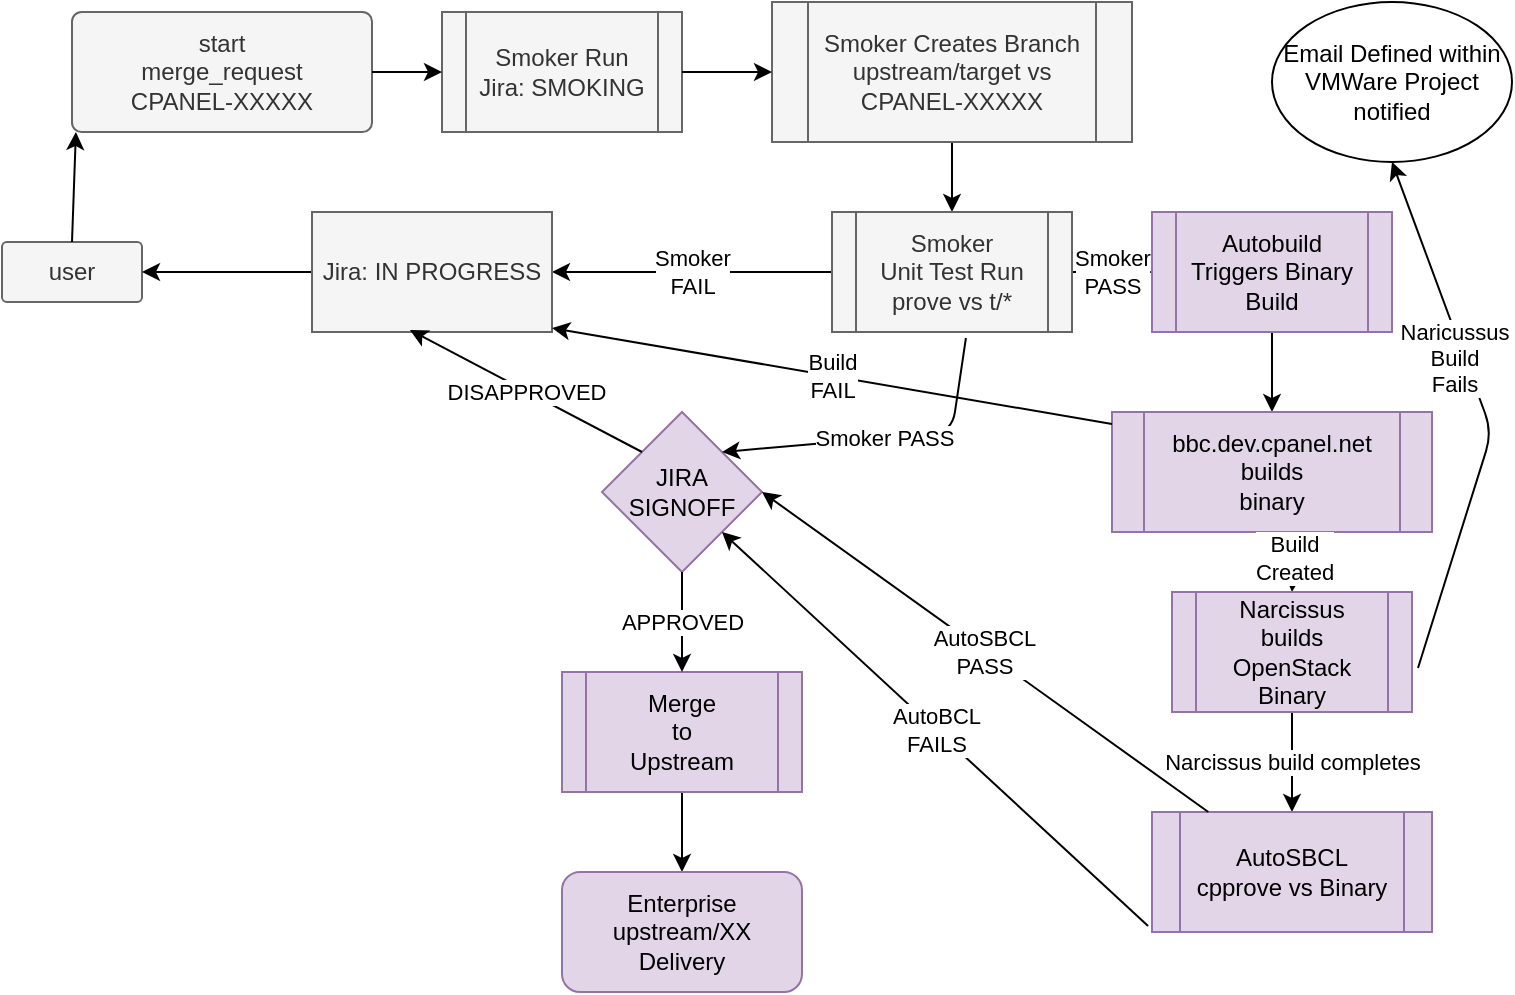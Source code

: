 <mxfile version="10.7.7" type="github"><diagram id="uPV8g8MUBTFGjLk0Orzq" name="Page-1"><mxGraphModel dx="1288" dy="710" grid="1" gridSize="10" guides="1" tooltips="1" connect="1" arrows="1" fold="1" page="1" pageScale="1" pageWidth="850" pageHeight="1100" math="0" shadow="0"><root><mxCell id="0"/><mxCell id="1" parent="0"/><object label="&lt;div&gt;start&lt;/div&gt;&lt;div&gt;merge_request&lt;/div&gt;&lt;div&gt;CPANEL-XXXXX&lt;br&gt;&lt;/div&gt;" id="9Sy3RJd47QlUpjRNtvzD-1"><mxCell style="rounded=1;whiteSpace=wrap;html=1;glass=0;arcSize=8;fillColor=#f5f5f5;strokeColor=#666666;fontColor=#333333;" vertex="1" parent="1"><mxGeometry x="120" y="60" width="150" height="60" as="geometry"/></mxCell></object><mxCell id="9Sy3RJd47QlUpjRNtvzD-6" value="&lt;div&gt;Smoker Run&lt;/div&gt;&lt;div&gt;Jira: SMOKING&lt;br&gt;&lt;/div&gt;" style="shape=process;whiteSpace=wrap;html=1;backgroundOutline=1;glass=0;fillColor=#f5f5f5;strokeColor=#666666;fontColor=#333333;" vertex="1" parent="1"><mxGeometry x="305" y="60" width="120" height="60" as="geometry"/></mxCell><mxCell id="9Sy3RJd47QlUpjRNtvzD-93" value="" style="edgeStyle=orthogonalEdgeStyle;rounded=0;orthogonalLoop=1;jettySize=auto;html=1;" edge="1" parent="1" source="9Sy3RJd47QlUpjRNtvzD-12" target="9Sy3RJd47QlUpjRNtvzD-18"><mxGeometry relative="1" as="geometry"/></mxCell><mxCell id="9Sy3RJd47QlUpjRNtvzD-12" value="&lt;div&gt;Smoker Creates Branch&lt;/div&gt;&lt;div&gt;upstream/target vs CPANEL-XXXXX&lt;br&gt;&lt;/div&gt;" style="shape=process;whiteSpace=wrap;html=1;backgroundOutline=1;glass=0;fillColor=#f5f5f5;strokeColor=#666666;fontColor=#333333;" vertex="1" parent="1"><mxGeometry x="470" y="55" width="180" height="70" as="geometry"/></mxCell><mxCell id="9Sy3RJd47QlUpjRNtvzD-16" value="" style="endArrow=classic;html=1;entryX=0;entryY=0.5;entryDx=0;entryDy=0;exitX=1;exitY=0.5;exitDx=0;exitDy=0;" edge="1" parent="1" source="9Sy3RJd47QlUpjRNtvzD-1" target="9Sy3RJd47QlUpjRNtvzD-6"><mxGeometry width="50" height="50" relative="1" as="geometry"><mxPoint x="20" y="390" as="sourcePoint"/><mxPoint x="70" y="340" as="targetPoint"/></mxGeometry></mxCell><mxCell id="9Sy3RJd47QlUpjRNtvzD-17" value="" style="endArrow=classic;html=1;entryX=0;entryY=0.5;entryDx=0;entryDy=0;exitX=1;exitY=0.5;exitDx=0;exitDy=0;" edge="1" parent="1" source="9Sy3RJd47QlUpjRNtvzD-6" target="9Sy3RJd47QlUpjRNtvzD-12"><mxGeometry width="50" height="50" relative="1" as="geometry"><mxPoint x="20" y="390" as="sourcePoint"/><mxPoint x="70" y="340" as="targetPoint"/></mxGeometry></mxCell><mxCell id="9Sy3RJd47QlUpjRNtvzD-29" value="&lt;div&gt;Smoker&lt;/div&gt;&lt;div&gt;FAIL&lt;br&gt;&lt;/div&gt;" style="edgeStyle=orthogonalEdgeStyle;rounded=0;orthogonalLoop=1;jettySize=auto;html=1;entryX=1;entryY=0.5;entryDx=0;entryDy=0;" edge="1" parent="1" source="9Sy3RJd47QlUpjRNtvzD-18" target="9Sy3RJd47QlUpjRNtvzD-35"><mxGeometry relative="1" as="geometry"><mxPoint x="350" y="190" as="targetPoint"/></mxGeometry></mxCell><mxCell id="9Sy3RJd47QlUpjRNtvzD-96" value="&lt;div&gt;Smoker&lt;/div&gt;&lt;div&gt;PASS&lt;br&gt;&lt;/div&gt;" style="edgeStyle=orthogonalEdgeStyle;rounded=0;orthogonalLoop=1;jettySize=auto;html=1;" edge="1" parent="1" source="9Sy3RJd47QlUpjRNtvzD-18" target="9Sy3RJd47QlUpjRNtvzD-43"><mxGeometry relative="1" as="geometry"/></mxCell><mxCell id="9Sy3RJd47QlUpjRNtvzD-18" value="&lt;div&gt;Smoker&lt;/div&gt;&lt;div&gt;Unit Test Run&lt;/div&gt;&lt;div&gt;prove vs t/*&lt;br&gt;&lt;/div&gt;" style="shape=process;whiteSpace=wrap;html=1;backgroundOutline=1;glass=0;fillColor=#f5f5f5;strokeColor=#666666;fontColor=#333333;" vertex="1" parent="1"><mxGeometry x="500" y="160" width="120" height="60" as="geometry"/></mxCell><object label="&lt;div&gt;user&lt;/div&gt;" id="9Sy3RJd47QlUpjRNtvzD-22"><mxCell style="rounded=1;whiteSpace=wrap;html=1;glass=0;arcSize=8;fillColor=#f5f5f5;strokeColor=#666666;fontColor=#333333;" vertex="1" parent="1"><mxGeometry x="85" y="175" width="70" height="30" as="geometry"/></mxCell></object><mxCell id="9Sy3RJd47QlUpjRNtvzD-23" value="" style="endArrow=classic;html=1;exitX=0.5;exitY=0;exitDx=0;exitDy=0;entryX=0.013;entryY=1;entryDx=0;entryDy=0;entryPerimeter=0;" edge="1" parent="1" source="9Sy3RJd47QlUpjRNtvzD-22" target="9Sy3RJd47QlUpjRNtvzD-1"><mxGeometry width="50" height="50" relative="1" as="geometry"><mxPoint x="20" y="390" as="sourcePoint"/><mxPoint x="29" y="120" as="targetPoint"/></mxGeometry></mxCell><mxCell id="9Sy3RJd47QlUpjRNtvzD-37" value="" style="edgeStyle=orthogonalEdgeStyle;rounded=0;orthogonalLoop=1;jettySize=auto;html=1;" edge="1" parent="1" source="9Sy3RJd47QlUpjRNtvzD-35" target="9Sy3RJd47QlUpjRNtvzD-22"><mxGeometry relative="1" as="geometry"/></mxCell><mxCell id="9Sy3RJd47QlUpjRNtvzD-35" value="Jira: IN PROGRESS" style="rounded=0;whiteSpace=wrap;html=1;glass=0;fillColor=#f5f5f5;strokeColor=#666666;fontColor=#333333;" vertex="1" parent="1"><mxGeometry x="240" y="160" width="120" height="60" as="geometry"/></mxCell><mxCell id="9Sy3RJd47QlUpjRNtvzD-46" value="" style="edgeStyle=orthogonalEdgeStyle;rounded=0;orthogonalLoop=1;jettySize=auto;html=1;" edge="1" parent="1" source="9Sy3RJd47QlUpjRNtvzD-43" target="9Sy3RJd47QlUpjRNtvzD-44"><mxGeometry relative="1" as="geometry"/></mxCell><mxCell id="9Sy3RJd47QlUpjRNtvzD-43" value="&lt;div&gt;Autobuild Triggers Binary&lt;/div&gt;&lt;div&gt;Build&lt;br&gt;&lt;/div&gt;" style="shape=process;whiteSpace=wrap;html=1;backgroundOutline=1;glass=0;labelBorderColor=none;fillColor=#e1d5e7;strokeColor=#9673a6;" vertex="1" parent="1"><mxGeometry x="660" y="160" width="120" height="60" as="geometry"/></mxCell><mxCell id="9Sy3RJd47QlUpjRNtvzD-44" value="&lt;div&gt;bbc.dev.cpanel.net&lt;/div&gt;&lt;div&gt;builds&lt;/div&gt;&lt;div&gt;binary&lt;br&gt;&lt;/div&gt;" style="shape=process;whiteSpace=wrap;html=1;backgroundOutline=1;glass=0;fillColor=#e1d5e7;strokeColor=#9673a6;" vertex="1" parent="1"><mxGeometry x="640" y="260" width="160" height="60" as="geometry"/></mxCell><mxCell id="9Sy3RJd47QlUpjRNtvzD-54" value="Narcissus build completes" style="edgeStyle=orthogonalEdgeStyle;rounded=0;orthogonalLoop=1;jettySize=auto;html=1;" edge="1" parent="1" source="9Sy3RJd47QlUpjRNtvzD-49" target="9Sy3RJd47QlUpjRNtvzD-53"><mxGeometry relative="1" as="geometry"/></mxCell><mxCell id="9Sy3RJd47QlUpjRNtvzD-53" value="&lt;div&gt;AutoSBCL&lt;/div&gt;&lt;div&gt;cpprove vs Binary&lt;/div&gt;" style="shape=process;whiteSpace=wrap;html=1;backgroundOutline=1;glass=0;fillColor=#e1d5e7;strokeColor=#9673a6;" vertex="1" parent="1"><mxGeometry x="660" y="460" width="140" height="60" as="geometry"/></mxCell><mxCell id="9Sy3RJd47QlUpjRNtvzD-112" value="" style="edgeStyle=orthogonalEdgeStyle;rounded=0;orthogonalLoop=1;jettySize=auto;html=1;" edge="1" parent="1" source="9Sy3RJd47QlUpjRNtvzD-67" target="9Sy3RJd47QlUpjRNtvzD-106"><mxGeometry relative="1" as="geometry"/></mxCell><mxCell id="9Sy3RJd47QlUpjRNtvzD-67" value="&lt;div&gt;Merge&lt;/div&gt;&lt;div&gt;to&lt;/div&gt;&lt;div&gt;Upstream&lt;br&gt;&lt;/div&gt;" style="shape=process;whiteSpace=wrap;html=1;backgroundOutline=1;glass=0;fillColor=#e1d5e7;strokeColor=#9673a6;" vertex="1" parent="1"><mxGeometry x="365" y="390" width="120" height="60" as="geometry"/></mxCell><mxCell id="9Sy3RJd47QlUpjRNtvzD-81" value="&lt;div&gt;Build&lt;/div&gt;&lt;div&gt;Created&lt;br&gt;&lt;/div&gt;" style="endArrow=classic;html=1;entryX=0.5;entryY=0;entryDx=0;entryDy=0;exitX=0.575;exitY=1.017;exitDx=0;exitDy=0;exitPerimeter=0;" edge="1" parent="1" source="9Sy3RJd47QlUpjRNtvzD-44" target="9Sy3RJd47QlUpjRNtvzD-49"><mxGeometry x="-0.154" width="50" height="50" relative="1" as="geometry"><mxPoint y="740" as="sourcePoint"/><mxPoint x="50" y="690" as="targetPoint"/><Array as="points"/><mxPoint as="offset"/></mxGeometry></mxCell><mxCell id="9Sy3RJd47QlUpjRNtvzD-84" value="&lt;div&gt;Build&lt;/div&gt;&lt;div&gt;FAIL&lt;br&gt;&lt;/div&gt;" style="endArrow=classic;html=1;entryX=1;entryY=0.967;entryDx=0;entryDy=0;exitX=0;exitY=0.1;exitDx=0;exitDy=0;exitPerimeter=0;entryPerimeter=0;" edge="1" parent="1" source="9Sy3RJd47QlUpjRNtvzD-44" target="9Sy3RJd47QlUpjRNtvzD-35"><mxGeometry width="50" height="50" relative="1" as="geometry"><mxPoint y="740" as="sourcePoint"/><mxPoint x="50" y="690" as="targetPoint"/></mxGeometry></mxCell><mxCell id="9Sy3RJd47QlUpjRNtvzD-85" value="&lt;div&gt;JIRA&lt;/div&gt;&lt;div&gt;SIGNOFF&lt;br&gt;&lt;/div&gt;" style="rhombus;whiteSpace=wrap;html=1;glass=0;fillColor=#e1d5e7;strokeColor=#9673a6;" vertex="1" parent="1"><mxGeometry x="385" y="260" width="80" height="80" as="geometry"/></mxCell><mxCell id="9Sy3RJd47QlUpjRNtvzD-86" value="&lt;div&gt;AutoSBCL&lt;/div&gt;&lt;div&gt;PASS&lt;br&gt;&lt;/div&gt;" style="endArrow=classic;html=1;entryX=1;entryY=0.5;entryDx=0;entryDy=0;" edge="1" parent="1" source="9Sy3RJd47QlUpjRNtvzD-53" target="9Sy3RJd47QlUpjRNtvzD-85"><mxGeometry width="50" height="50" relative="1" as="geometry"><mxPoint x="460" y="480" as="sourcePoint"/><mxPoint x="70" y="690" as="targetPoint"/></mxGeometry></mxCell><mxCell id="9Sy3RJd47QlUpjRNtvzD-87" value="DISAPPROVED" style="endArrow=classic;html=1;exitX=0;exitY=0;exitDx=0;exitDy=0;entryX=0.408;entryY=0.983;entryDx=0;entryDy=0;entryPerimeter=0;" edge="1" parent="1" source="9Sy3RJd47QlUpjRNtvzD-85" target="9Sy3RJd47QlUpjRNtvzD-35"><mxGeometry width="50" height="50" relative="1" as="geometry"><mxPoint x="20" y="740" as="sourcePoint"/><mxPoint x="70" y="690" as="targetPoint"/><Array as="points"/></mxGeometry></mxCell><mxCell id="9Sy3RJd47QlUpjRNtvzD-88" value="&lt;div&gt;APPROVED&lt;/div&gt;" style="endArrow=classic;html=1;exitX=0.5;exitY=1;exitDx=0;exitDy=0;entryX=0.5;entryY=0;entryDx=0;entryDy=0;" edge="1" parent="1" source="9Sy3RJd47QlUpjRNtvzD-85" target="9Sy3RJd47QlUpjRNtvzD-67"><mxGeometry width="50" height="50" relative="1" as="geometry"><mxPoint y="730" as="sourcePoint"/><mxPoint x="420" y="380" as="targetPoint"/></mxGeometry></mxCell><mxCell id="9Sy3RJd47QlUpjRNtvzD-49" value="&lt;div&gt;Narcissus&lt;/div&gt;&lt;div&gt;builds&lt;/div&gt;&lt;div&gt;OpenStack&lt;/div&gt;&lt;div&gt;Binary&lt;br&gt;&lt;/div&gt;" style="shape=process;whiteSpace=wrap;html=1;backgroundOutline=1;glass=0;fillColor=#e1d5e7;strokeColor=#9673a6;" vertex="1" parent="1"><mxGeometry x="670" y="350" width="120" height="60" as="geometry"/></mxCell><mxCell id="9Sy3RJd47QlUpjRNtvzD-101" value="&lt;div&gt;Naricussus&lt;/div&gt;&lt;div&gt;Build&lt;/div&gt;&lt;div&gt;Fails&lt;br&gt;&lt;/div&gt;" style="endArrow=classic;html=1;exitX=1.025;exitY=0.633;exitDx=0;exitDy=0;exitPerimeter=0;entryX=0.5;entryY=1;entryDx=0;entryDy=0;" edge="1" parent="1" source="9Sy3RJd47QlUpjRNtvzD-49" target="9Sy3RJd47QlUpjRNtvzD-109"><mxGeometry x="0.235" y="5" width="50" height="50" relative="1" as="geometry"><mxPoint x="90" y="730" as="sourcePoint"/><mxPoint x="760" y="300" as="targetPoint"/><Array as="points"><mxPoint x="830" y="270"/></Array><mxPoint as="offset"/></mxGeometry></mxCell><mxCell id="9Sy3RJd47QlUpjRNtvzD-103" value="&lt;div&gt;AutoBCL&lt;/div&gt;&lt;div&gt;FAILS&lt;br&gt;&lt;/div&gt;" style="endArrow=classic;html=1;entryX=1;entryY=1;entryDx=0;entryDy=0;exitX=-0.014;exitY=0.95;exitDx=0;exitDy=0;exitPerimeter=0;" edge="1" parent="1" source="9Sy3RJd47QlUpjRNtvzD-53" target="9Sy3RJd47QlUpjRNtvzD-85"><mxGeometry width="50" height="50" relative="1" as="geometry"><mxPoint x="90" y="730" as="sourcePoint"/><mxPoint x="140" y="680" as="targetPoint"/></mxGeometry></mxCell><mxCell id="9Sy3RJd47QlUpjRNtvzD-106" value="&lt;div&gt;Enterprise&lt;br&gt;&lt;/div&gt;&lt;div&gt;upstream/XX&lt;/div&gt;&lt;div&gt;Delivery&lt;br&gt;&lt;/div&gt;" style="rounded=1;whiteSpace=wrap;html=1;glass=0;fillColor=#e1d5e7;strokeColor=#9673a6;" vertex="1" parent="1"><mxGeometry x="365" y="490" width="120" height="60" as="geometry"/></mxCell><mxCell id="9Sy3RJd47QlUpjRNtvzD-109" value="&lt;div&gt;Email Defined within&lt;/div&gt;&lt;div&gt;VMWare Project&lt;/div&gt;&lt;div&gt;notified&lt;br&gt;&lt;/div&gt;" style="ellipse;whiteSpace=wrap;html=1;glass=0;" vertex="1" parent="1"><mxGeometry x="720" y="55" width="120" height="80" as="geometry"/></mxCell><mxCell id="9Sy3RJd47QlUpjRNtvzD-110" value="Smoker PASS" style="endArrow=classic;html=1;entryX=1;entryY=0;entryDx=0;entryDy=0;exitX=0.558;exitY=1.05;exitDx=0;exitDy=0;exitPerimeter=0;" edge="1" parent="1" source="9Sy3RJd47QlUpjRNtvzD-18" target="9Sy3RJd47QlUpjRNtvzD-85"><mxGeometry width="50" height="50" relative="1" as="geometry"><mxPoint x="90" y="670" as="sourcePoint"/><mxPoint x="140" y="620" as="targetPoint"/><Array as="points"><mxPoint x="560" y="270"/></Array></mxGeometry></mxCell></root></mxGraphModel></diagram></mxfile>